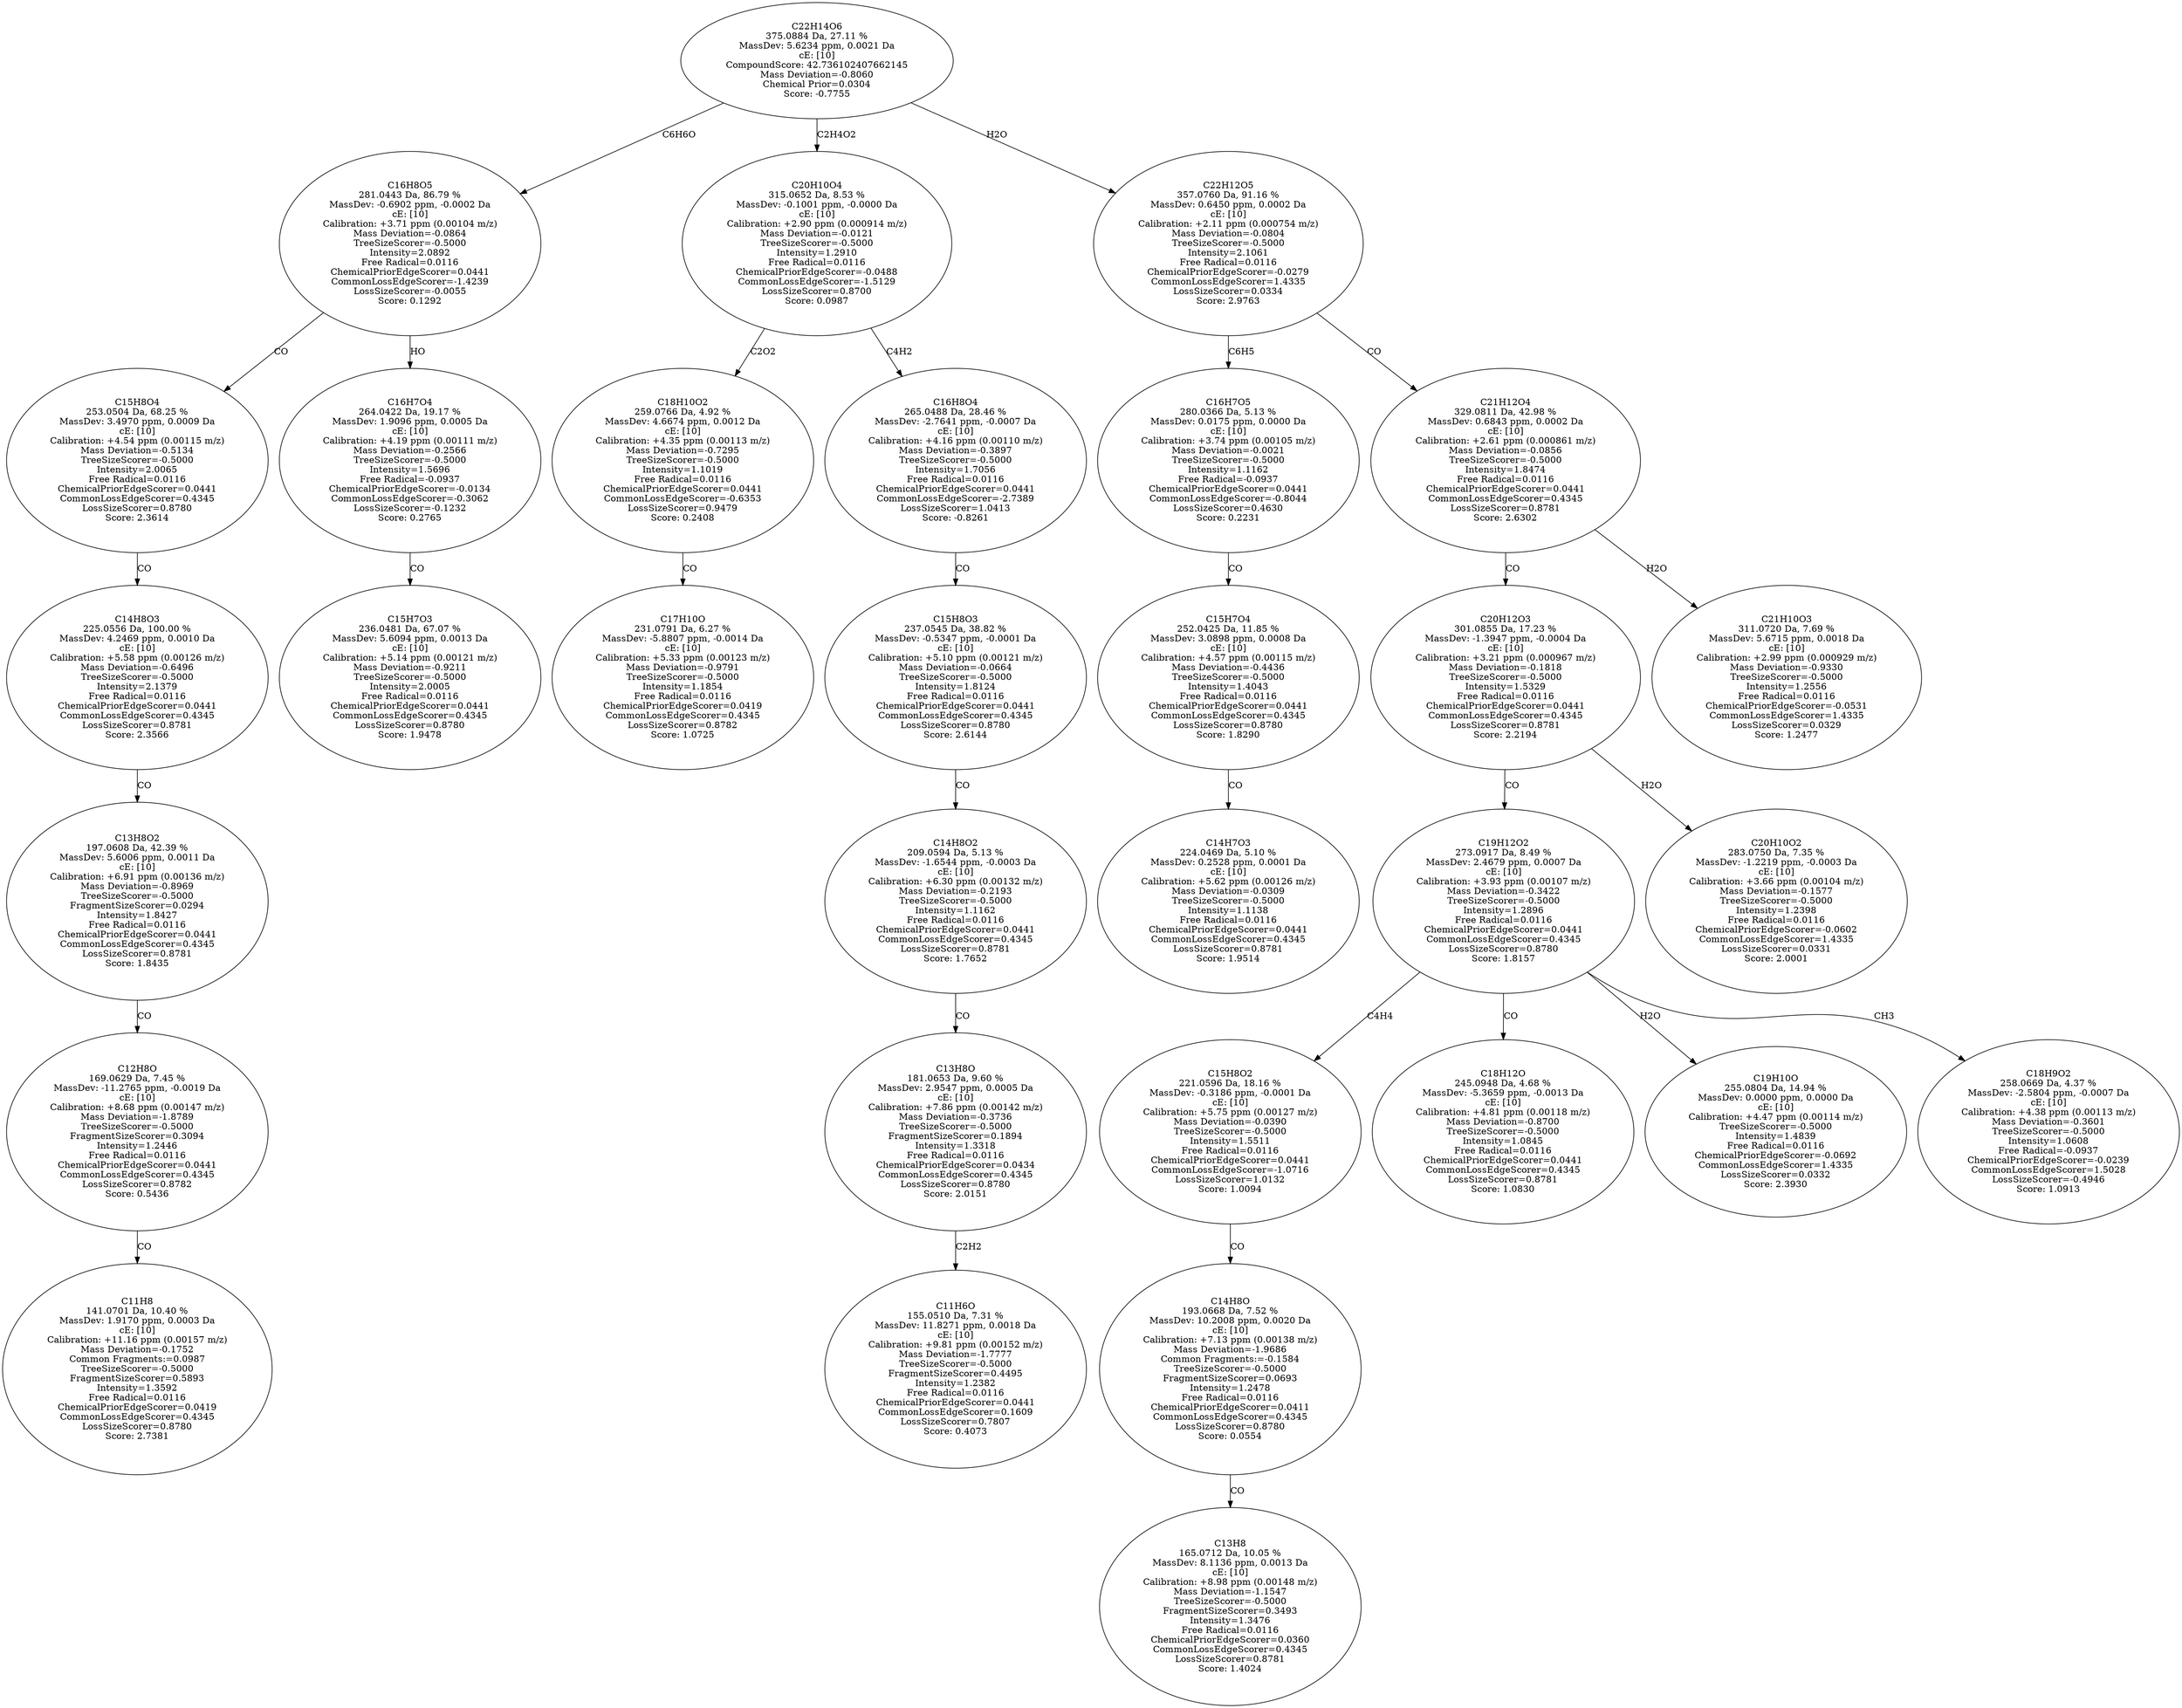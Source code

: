 strict digraph {
v1 [label="C11H8\n141.0701 Da, 10.40 %\nMassDev: 1.9170 ppm, 0.0003 Da\ncE: [10]\nCalibration: +11.16 ppm (0.00157 m/z)\nMass Deviation=-0.1752\nCommon Fragments:=0.0987\nTreeSizeScorer=-0.5000\nFragmentSizeScorer=0.5893\nIntensity=1.3592\nFree Radical=0.0116\nChemicalPriorEdgeScorer=0.0419\nCommonLossEdgeScorer=0.4345\nLossSizeScorer=0.8780\nScore: 2.7381"];
v2 [label="C12H8O\n169.0629 Da, 7.45 %\nMassDev: -11.2765 ppm, -0.0019 Da\ncE: [10]\nCalibration: +8.68 ppm (0.00147 m/z)\nMass Deviation=-1.8789\nTreeSizeScorer=-0.5000\nFragmentSizeScorer=0.3094\nIntensity=1.2446\nFree Radical=0.0116\nChemicalPriorEdgeScorer=0.0441\nCommonLossEdgeScorer=0.4345\nLossSizeScorer=0.8782\nScore: 0.5436"];
v3 [label="C13H8O2\n197.0608 Da, 42.39 %\nMassDev: 5.6006 ppm, 0.0011 Da\ncE: [10]\nCalibration: +6.91 ppm (0.00136 m/z)\nMass Deviation=-0.8969\nTreeSizeScorer=-0.5000\nFragmentSizeScorer=0.0294\nIntensity=1.8427\nFree Radical=0.0116\nChemicalPriorEdgeScorer=0.0441\nCommonLossEdgeScorer=0.4345\nLossSizeScorer=0.8781\nScore: 1.8435"];
v4 [label="C14H8O3\n225.0556 Da, 100.00 %\nMassDev: 4.2469 ppm, 0.0010 Da\ncE: [10]\nCalibration: +5.58 ppm (0.00126 m/z)\nMass Deviation=-0.6496\nTreeSizeScorer=-0.5000\nIntensity=2.1379\nFree Radical=0.0116\nChemicalPriorEdgeScorer=0.0441\nCommonLossEdgeScorer=0.4345\nLossSizeScorer=0.8781\nScore: 2.3566"];
v5 [label="C15H8O4\n253.0504 Da, 68.25 %\nMassDev: 3.4970 ppm, 0.0009 Da\ncE: [10]\nCalibration: +4.54 ppm (0.00115 m/z)\nMass Deviation=-0.5134\nTreeSizeScorer=-0.5000\nIntensity=2.0065\nFree Radical=0.0116\nChemicalPriorEdgeScorer=0.0441\nCommonLossEdgeScorer=0.4345\nLossSizeScorer=0.8780\nScore: 2.3614"];
v6 [label="C15H7O3\n236.0481 Da, 67.07 %\nMassDev: 5.6094 ppm, 0.0013 Da\ncE: [10]\nCalibration: +5.14 ppm (0.00121 m/z)\nMass Deviation=-0.9211\nTreeSizeScorer=-0.5000\nIntensity=2.0005\nFree Radical=0.0116\nChemicalPriorEdgeScorer=0.0441\nCommonLossEdgeScorer=0.4345\nLossSizeScorer=0.8780\nScore: 1.9478"];
v7 [label="C16H7O4\n264.0422 Da, 19.17 %\nMassDev: 1.9096 ppm, 0.0005 Da\ncE: [10]\nCalibration: +4.19 ppm (0.00111 m/z)\nMass Deviation=-0.2566\nTreeSizeScorer=-0.5000\nIntensity=1.5696\nFree Radical=-0.0937\nChemicalPriorEdgeScorer=-0.0134\nCommonLossEdgeScorer=-0.3062\nLossSizeScorer=-0.1232\nScore: 0.2765"];
v8 [label="C16H8O5\n281.0443 Da, 86.79 %\nMassDev: -0.6902 ppm, -0.0002 Da\ncE: [10]\nCalibration: +3.71 ppm (0.00104 m/z)\nMass Deviation=-0.0864\nTreeSizeScorer=-0.5000\nIntensity=2.0892\nFree Radical=0.0116\nChemicalPriorEdgeScorer=0.0441\nCommonLossEdgeScorer=-1.4239\nLossSizeScorer=-0.0055\nScore: 0.1292"];
v9 [label="C17H10O\n231.0791 Da, 6.27 %\nMassDev: -5.8807 ppm, -0.0014 Da\ncE: [10]\nCalibration: +5.33 ppm (0.00123 m/z)\nMass Deviation=-0.9791\nTreeSizeScorer=-0.5000\nIntensity=1.1854\nFree Radical=0.0116\nChemicalPriorEdgeScorer=0.0419\nCommonLossEdgeScorer=0.4345\nLossSizeScorer=0.8782\nScore: 1.0725"];
v10 [label="C18H10O2\n259.0766 Da, 4.92 %\nMassDev: 4.6674 ppm, 0.0012 Da\ncE: [10]\nCalibration: +4.35 ppm (0.00113 m/z)\nMass Deviation=-0.7295\nTreeSizeScorer=-0.5000\nIntensity=1.1019\nFree Radical=0.0116\nChemicalPriorEdgeScorer=0.0441\nCommonLossEdgeScorer=-0.6353\nLossSizeScorer=0.9479\nScore: 0.2408"];
v11 [label="C11H6O\n155.0510 Da, 7.31 %\nMassDev: 11.8271 ppm, 0.0018 Da\ncE: [10]\nCalibration: +9.81 ppm (0.00152 m/z)\nMass Deviation=-1.7777\nTreeSizeScorer=-0.5000\nFragmentSizeScorer=0.4495\nIntensity=1.2382\nFree Radical=0.0116\nChemicalPriorEdgeScorer=0.0441\nCommonLossEdgeScorer=0.1609\nLossSizeScorer=0.7807\nScore: 0.4073"];
v12 [label="C13H8O\n181.0653 Da, 9.60 %\nMassDev: 2.9547 ppm, 0.0005 Da\ncE: [10]\nCalibration: +7.86 ppm (0.00142 m/z)\nMass Deviation=-0.3736\nTreeSizeScorer=-0.5000\nFragmentSizeScorer=0.1894\nIntensity=1.3318\nFree Radical=0.0116\nChemicalPriorEdgeScorer=0.0434\nCommonLossEdgeScorer=0.4345\nLossSizeScorer=0.8780\nScore: 2.0151"];
v13 [label="C14H8O2\n209.0594 Da, 5.13 %\nMassDev: -1.6544 ppm, -0.0003 Da\ncE: [10]\nCalibration: +6.30 ppm (0.00132 m/z)\nMass Deviation=-0.2193\nTreeSizeScorer=-0.5000\nIntensity=1.1162\nFree Radical=0.0116\nChemicalPriorEdgeScorer=0.0441\nCommonLossEdgeScorer=0.4345\nLossSizeScorer=0.8781\nScore: 1.7652"];
v14 [label="C15H8O3\n237.0545 Da, 38.82 %\nMassDev: -0.5347 ppm, -0.0001 Da\ncE: [10]\nCalibration: +5.10 ppm (0.00121 m/z)\nMass Deviation=-0.0664\nTreeSizeScorer=-0.5000\nIntensity=1.8124\nFree Radical=0.0116\nChemicalPriorEdgeScorer=0.0441\nCommonLossEdgeScorer=0.4345\nLossSizeScorer=0.8780\nScore: 2.6144"];
v15 [label="C16H8O4\n265.0488 Da, 28.46 %\nMassDev: -2.7641 ppm, -0.0007 Da\ncE: [10]\nCalibration: +4.16 ppm (0.00110 m/z)\nMass Deviation=-0.3897\nTreeSizeScorer=-0.5000\nIntensity=1.7056\nFree Radical=0.0116\nChemicalPriorEdgeScorer=0.0441\nCommonLossEdgeScorer=-2.7389\nLossSizeScorer=1.0413\nScore: -0.8261"];
v16 [label="C20H10O4\n315.0652 Da, 8.53 %\nMassDev: -0.1001 ppm, -0.0000 Da\ncE: [10]\nCalibration: +2.90 ppm (0.000914 m/z)\nMass Deviation=-0.0121\nTreeSizeScorer=-0.5000\nIntensity=1.2910\nFree Radical=0.0116\nChemicalPriorEdgeScorer=-0.0488\nCommonLossEdgeScorer=-1.5129\nLossSizeScorer=0.8700\nScore: 0.0987"];
v17 [label="C14H7O3\n224.0469 Da, 5.10 %\nMassDev: 0.2528 ppm, 0.0001 Da\ncE: [10]\nCalibration: +5.62 ppm (0.00126 m/z)\nMass Deviation=-0.0309\nTreeSizeScorer=-0.5000\nIntensity=1.1138\nFree Radical=0.0116\nChemicalPriorEdgeScorer=0.0441\nCommonLossEdgeScorer=0.4345\nLossSizeScorer=0.8781\nScore: 1.9514"];
v18 [label="C15H7O4\n252.0425 Da, 11.85 %\nMassDev: 3.0898 ppm, 0.0008 Da\ncE: [10]\nCalibration: +4.57 ppm (0.00115 m/z)\nMass Deviation=-0.4436\nTreeSizeScorer=-0.5000\nIntensity=1.4043\nFree Radical=0.0116\nChemicalPriorEdgeScorer=0.0441\nCommonLossEdgeScorer=0.4345\nLossSizeScorer=0.8780\nScore: 1.8290"];
v19 [label="C16H7O5\n280.0366 Da, 5.13 %\nMassDev: 0.0175 ppm, 0.0000 Da\ncE: [10]\nCalibration: +3.74 ppm (0.00105 m/z)\nMass Deviation=-0.0021\nTreeSizeScorer=-0.5000\nIntensity=1.1162\nFree Radical=-0.0937\nChemicalPriorEdgeScorer=0.0441\nCommonLossEdgeScorer=-0.8044\nLossSizeScorer=0.4630\nScore: 0.2231"];
v20 [label="C13H8\n165.0712 Da, 10.05 %\nMassDev: 8.1136 ppm, 0.0013 Da\ncE: [10]\nCalibration: +8.98 ppm (0.00148 m/z)\nMass Deviation=-1.1547\nTreeSizeScorer=-0.5000\nFragmentSizeScorer=0.3493\nIntensity=1.3476\nFree Radical=0.0116\nChemicalPriorEdgeScorer=0.0360\nCommonLossEdgeScorer=0.4345\nLossSizeScorer=0.8781\nScore: 1.4024"];
v21 [label="C14H8O\n193.0668 Da, 7.52 %\nMassDev: 10.2008 ppm, 0.0020 Da\ncE: [10]\nCalibration: +7.13 ppm (0.00138 m/z)\nMass Deviation=-1.9686\nCommon Fragments:=-0.1584\nTreeSizeScorer=-0.5000\nFragmentSizeScorer=0.0693\nIntensity=1.2478\nFree Radical=0.0116\nChemicalPriorEdgeScorer=0.0411\nCommonLossEdgeScorer=0.4345\nLossSizeScorer=0.8780\nScore: 0.0554"];
v22 [label="C15H8O2\n221.0596 Da, 18.16 %\nMassDev: -0.3186 ppm, -0.0001 Da\ncE: [10]\nCalibration: +5.75 ppm (0.00127 m/z)\nMass Deviation=-0.0390\nTreeSizeScorer=-0.5000\nIntensity=1.5511\nFree Radical=0.0116\nChemicalPriorEdgeScorer=0.0441\nCommonLossEdgeScorer=-1.0716\nLossSizeScorer=1.0132\nScore: 1.0094"];
v23 [label="C18H12O\n245.0948 Da, 4.68 %\nMassDev: -5.3659 ppm, -0.0013 Da\ncE: [10]\nCalibration: +4.81 ppm (0.00118 m/z)\nMass Deviation=-0.8700\nTreeSizeScorer=-0.5000\nIntensity=1.0845\nFree Radical=0.0116\nChemicalPriorEdgeScorer=0.0441\nCommonLossEdgeScorer=0.4345\nLossSizeScorer=0.8781\nScore: 1.0830"];
v24 [label="C19H10O\n255.0804 Da, 14.94 %\nMassDev: 0.0000 ppm, 0.0000 Da\ncE: [10]\nCalibration: +4.47 ppm (0.00114 m/z)\nTreeSizeScorer=-0.5000\nIntensity=1.4839\nFree Radical=0.0116\nChemicalPriorEdgeScorer=-0.0692\nCommonLossEdgeScorer=1.4335\nLossSizeScorer=0.0332\nScore: 2.3930"];
v25 [label="C18H9O2\n258.0669 Da, 4.37 %\nMassDev: -2.5804 ppm, -0.0007 Da\ncE: [10]\nCalibration: +4.38 ppm (0.00113 m/z)\nMass Deviation=-0.3601\nTreeSizeScorer=-0.5000\nIntensity=1.0608\nFree Radical=-0.0937\nChemicalPriorEdgeScorer=-0.0239\nCommonLossEdgeScorer=1.5028\nLossSizeScorer=-0.4946\nScore: 1.0913"];
v26 [label="C19H12O2\n273.0917 Da, 8.49 %\nMassDev: 2.4679 ppm, 0.0007 Da\ncE: [10]\nCalibration: +3.93 ppm (0.00107 m/z)\nMass Deviation=-0.3422\nTreeSizeScorer=-0.5000\nIntensity=1.2896\nFree Radical=0.0116\nChemicalPriorEdgeScorer=0.0441\nCommonLossEdgeScorer=0.4345\nLossSizeScorer=0.8780\nScore: 1.8157"];
v27 [label="C20H10O2\n283.0750 Da, 7.35 %\nMassDev: -1.2219 ppm, -0.0003 Da\ncE: [10]\nCalibration: +3.66 ppm (0.00104 m/z)\nMass Deviation=-0.1577\nTreeSizeScorer=-0.5000\nIntensity=1.2398\nFree Radical=0.0116\nChemicalPriorEdgeScorer=-0.0602\nCommonLossEdgeScorer=1.4335\nLossSizeScorer=0.0331\nScore: 2.0001"];
v28 [label="C20H12O3\n301.0855 Da, 17.23 %\nMassDev: -1.3947 ppm, -0.0004 Da\ncE: [10]\nCalibration: +3.21 ppm (0.000967 m/z)\nMass Deviation=-0.1818\nTreeSizeScorer=-0.5000\nIntensity=1.5329\nFree Radical=0.0116\nChemicalPriorEdgeScorer=0.0441\nCommonLossEdgeScorer=0.4345\nLossSizeScorer=0.8781\nScore: 2.2194"];
v29 [label="C21H10O3\n311.0720 Da, 7.69 %\nMassDev: 5.6715 ppm, 0.0018 Da\ncE: [10]\nCalibration: +2.99 ppm (0.000929 m/z)\nMass Deviation=-0.9330\nTreeSizeScorer=-0.5000\nIntensity=1.2556\nFree Radical=0.0116\nChemicalPriorEdgeScorer=-0.0531\nCommonLossEdgeScorer=1.4335\nLossSizeScorer=0.0329\nScore: 1.2477"];
v30 [label="C21H12O4\n329.0811 Da, 42.98 %\nMassDev: 0.6843 ppm, 0.0002 Da\ncE: [10]\nCalibration: +2.61 ppm (0.000861 m/z)\nMass Deviation=-0.0856\nTreeSizeScorer=-0.5000\nIntensity=1.8474\nFree Radical=0.0116\nChemicalPriorEdgeScorer=0.0441\nCommonLossEdgeScorer=0.4345\nLossSizeScorer=0.8781\nScore: 2.6302"];
v31 [label="C22H12O5\n357.0760 Da, 91.16 %\nMassDev: 0.6450 ppm, 0.0002 Da\ncE: [10]\nCalibration: +2.11 ppm (0.000754 m/z)\nMass Deviation=-0.0804\nTreeSizeScorer=-0.5000\nIntensity=2.1061\nFree Radical=0.0116\nChemicalPriorEdgeScorer=-0.0279\nCommonLossEdgeScorer=1.4335\nLossSizeScorer=0.0334\nScore: 2.9763"];
v32 [label="C22H14O6\n375.0884 Da, 27.11 %\nMassDev: 5.6234 ppm, 0.0021 Da\ncE: [10]\nCompoundScore: 42.736102407662145\nMass Deviation=-0.8060\nChemical Prior=0.0304\nScore: -0.7755"];
v2 -> v1 [label="CO"];
v3 -> v2 [label="CO"];
v4 -> v3 [label="CO"];
v5 -> v4 [label="CO"];
v8 -> v5 [label="CO"];
v7 -> v6 [label="CO"];
v8 -> v7 [label="HO"];
v32 -> v8 [label="C6H6O"];
v10 -> v9 [label="CO"];
v16 -> v10 [label="C2O2"];
v12 -> v11 [label="C2H2"];
v13 -> v12 [label="CO"];
v14 -> v13 [label="CO"];
v15 -> v14 [label="CO"];
v16 -> v15 [label="C4H2"];
v32 -> v16 [label="C2H4O2"];
v18 -> v17 [label="CO"];
v19 -> v18 [label="CO"];
v31 -> v19 [label="C6H5"];
v21 -> v20 [label="CO"];
v22 -> v21 [label="CO"];
v26 -> v22 [label="C4H4"];
v26 -> v23 [label="CO"];
v26 -> v24 [label="H2O"];
v26 -> v25 [label="CH3"];
v28 -> v26 [label="CO"];
v28 -> v27 [label="H2O"];
v30 -> v28 [label="CO"];
v30 -> v29 [label="H2O"];
v31 -> v30 [label="CO"];
v32 -> v31 [label="H2O"];
}